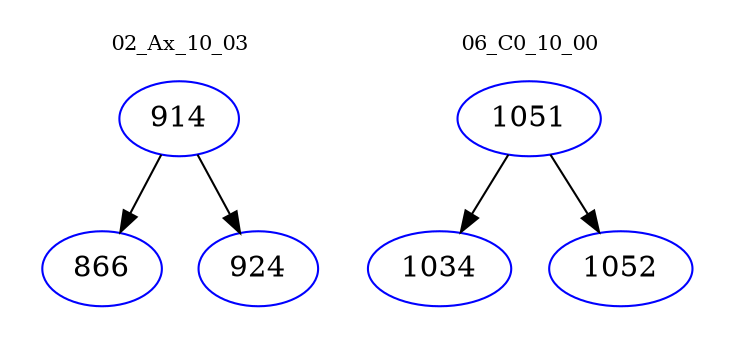 digraph{
subgraph cluster_0 {
color = white
label = "02_Ax_10_03";
fontsize=10;
T0_914 [label="914", color="blue"]
T0_914 -> T0_866 [color="black"]
T0_866 [label="866", color="blue"]
T0_914 -> T0_924 [color="black"]
T0_924 [label="924", color="blue"]
}
subgraph cluster_1 {
color = white
label = "06_C0_10_00";
fontsize=10;
T1_1051 [label="1051", color="blue"]
T1_1051 -> T1_1034 [color="black"]
T1_1034 [label="1034", color="blue"]
T1_1051 -> T1_1052 [color="black"]
T1_1052 [label="1052", color="blue"]
}
}

